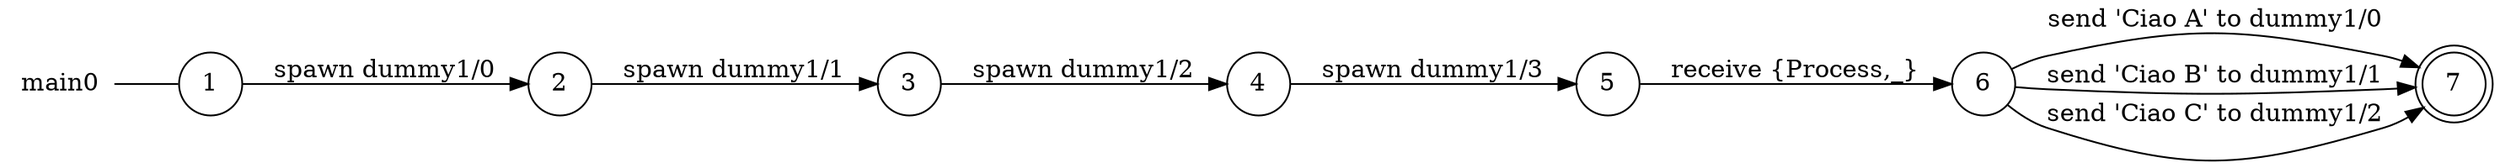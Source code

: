 digraph main0 {
	rankdir="LR";
	n_0 [label="main0", shape="plaintext"];
	n_1 [id="5", shape=circle, label="6"];
	n_2 [id="10", shape=circle, label="3"];
	n_3 [id="1", shape=circle, label="1"];
	n_0 -> n_3 [arrowhead=none];
	n_4 [id="9", shape=circle, label="5"];
	n_5 [id="2", shape=circle, label="2"];
	n_6 [id="4", shape=circle, label="4"];
	n_7 [id="3", shape=doublecircle, label="7"];

	n_2 -> n_6 [id="[$e|3]", label="spawn dummy1/2"];
	n_5 -> n_2 [id="[$e|8]", label="spawn dummy1/1"];
	n_3 -> n_5 [id="[$e|2]", label="spawn dummy1/0"];
	n_1 -> n_7 [id="[$e|5]", label="send 'Ciao A' to dummy1/0"];
	n_1 -> n_7 [id="[$e|9]", label="send 'Ciao B' to dummy1/1"];
	n_6 -> n_4 [id="[$e|4]", label="spawn dummy1/3"];
	n_4 -> n_1 [id="[$e|7]", label="receive {Process,_}"];
	n_1 -> n_7 [id="[$e|10]", label="send 'Ciao C' to dummy1/2"];
}

